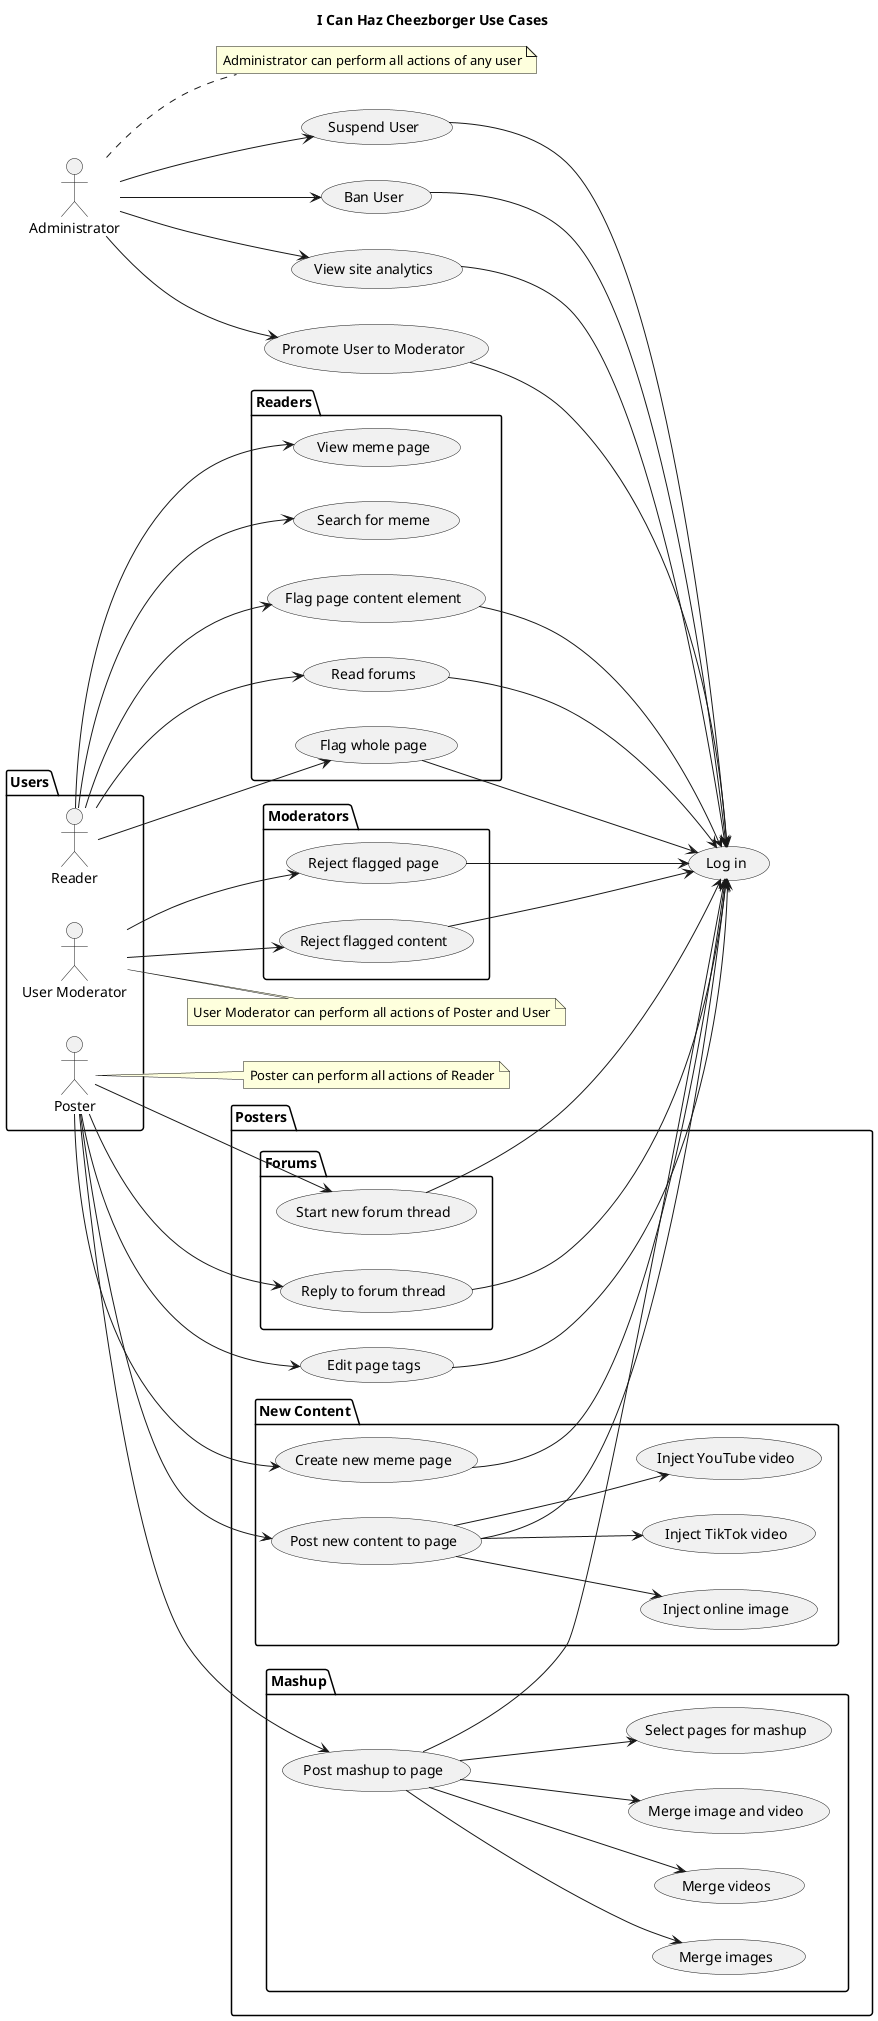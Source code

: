 @startuml
title I Can Haz Cheezborger Use Cases
left to right direction

package "Users" {
    :Reader: as reader
    :Poster: as poster
    :User Moderator: as mod
}

' Readers

(Log in) as login

package "Readers" {
    (View meme page) as readPage
    (Search for meme) as searchPage
    (Flag whole page) as flagPage
    (Flag page content element) as flagContent
    (Read forums) as readForums
}

reader --> readPage
reader --> searchPage
reader --> flagPage
reader --> flagContent
reader --> readForums

flagPage --> login
flagContent --> login
readForums --> login

' Posters

note right of poster
    Poster can perform all actions of Reader
end note

package "Posters" {
    package "Forums" {
        (Start new forum thread) as startThread
        (Reply to forum thread) as replyThread
    }
    package "New Content" {
        (Post new content to page) as postContent
        (Create new meme page) as createPage
        (Inject online image) as image
        postContent --> image
        (Inject TikTok video) as tiktok
        postContent --> tiktok
        (Inject YouTube video) as youtube
        postContent --> youtube
    }
    package "Mashup" {
        (Post mashup to page) as createMashupPage
        (Merge images) as mashupImages
        (Merge videos) as mashupVideos
        (Merge image and video) as mashupImageVideo
        createMashupPage --> mashupImages
        createMashupPage --> mashupVideos
        createMashupPage --> mashupImageVideo
        (Select pages for mashup) as selectPages
    }
    (Edit page tags) as editTags
}

poster --> postContent
poster --> createPage
poster --> createMashupPage
createMashupPage --> selectPages
poster --> editTags
poster --> startThread
poster --> replyThread

postContent --> login
createPage --> login
createMashupPage --> login
editTags --> login
startThread --> login
replyThread --> login

' Moderators

note right of mod
    User Moderator can perform all actions of Poster and User
end note

package "Moderators" {
    (Reject flagged page) as rejectPage
    (Reject flagged content) as rejectContent
}

mod --> rejectPage
mod --> rejectContent

rejectPage --> login
rejectContent --> login

' Admin

:Administrator: as admin
note right of admin
    Administrator can perform all actions of any user
end note

(View site analytics) as viewAnalytics
(Promote User to Moderator) as promoteUser
(Suspend User) as suspendUser
(Ban User) as banUser

admin --> viewAnalytics
admin --> promoteUser
admin --> suspendUser
admin --> banUser

viewAnalytics --> login
promoteUser --> login
suspendUser --> login
banUser --> login

@enduml
